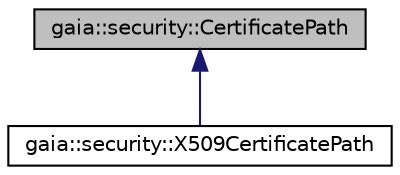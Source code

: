 digraph G
{
  edge [fontname="Helvetica",fontsize="10",labelfontname="Helvetica",labelfontsize="10"];
  node [fontname="Helvetica",fontsize="10",shape=record];
  Node1 [label="gaia::security::CertificatePath",height=0.2,width=0.4,color="black", fillcolor="grey75", style="filled" fontcolor="black"];
  Node1 -> Node2 [dir=back,color="midnightblue",fontsize="10",style="solid",fontname="Helvetica"];
  Node2 [label="gaia::security::X509CertificatePath",height=0.2,width=0.4,color="black", fillcolor="white", style="filled",URL="$d8/d56/classgaia_1_1security_1_1_x509_certificate_path.html",tooltip="The class describes a X509CertificatePath , it inherit the base class CeritificatePath, we can use it constractor a object."];
}
